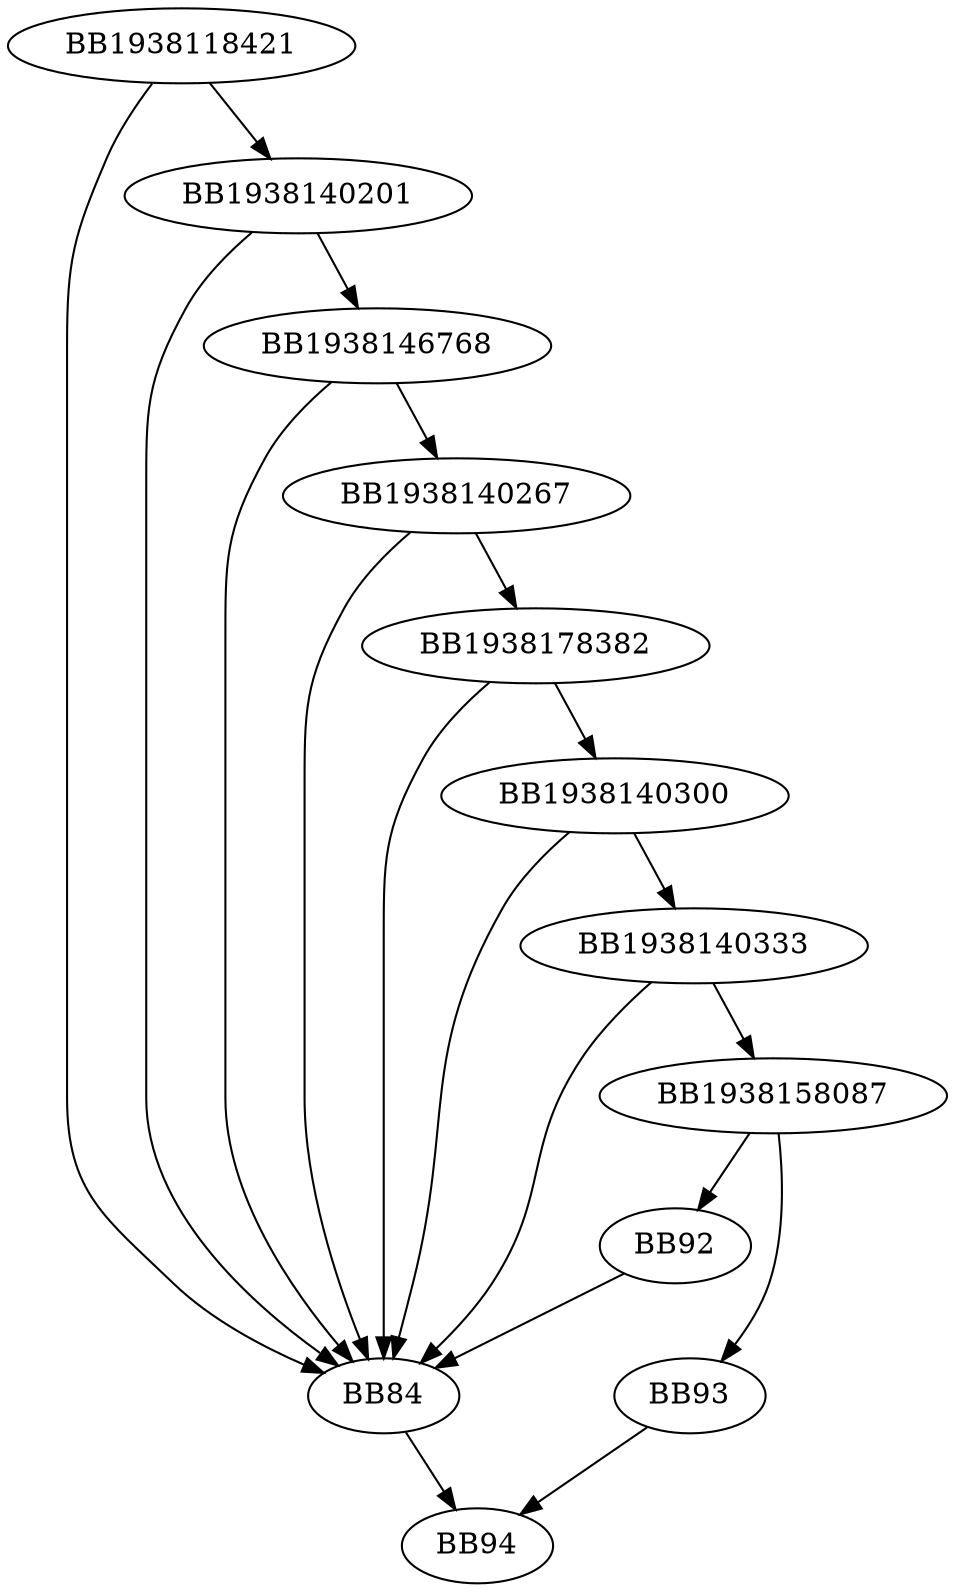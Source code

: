 digraph G{
	BB1938118421->BB84;
	BB1938118421->BB1938140201;
	BB1938140201->BB84;
	BB1938140201->BB1938146768;
	BB1938146768->BB1938140267;
	BB1938146768->BB84;
	BB1938140267->BB84;
	BB1938140267->BB1938178382;
	BB1938178382->BB84;
	BB1938178382->BB1938140300;
	BB1938140300->BB1938140333;
	BB1938140300->BB84;
	BB1938140333->BB1938158087;
	BB1938140333->BB84;
	BB1938158087->BB92;
	BB1938158087->BB93;
	BB92->BB84;
	BB93->BB94;
	BB84->BB94;
}

